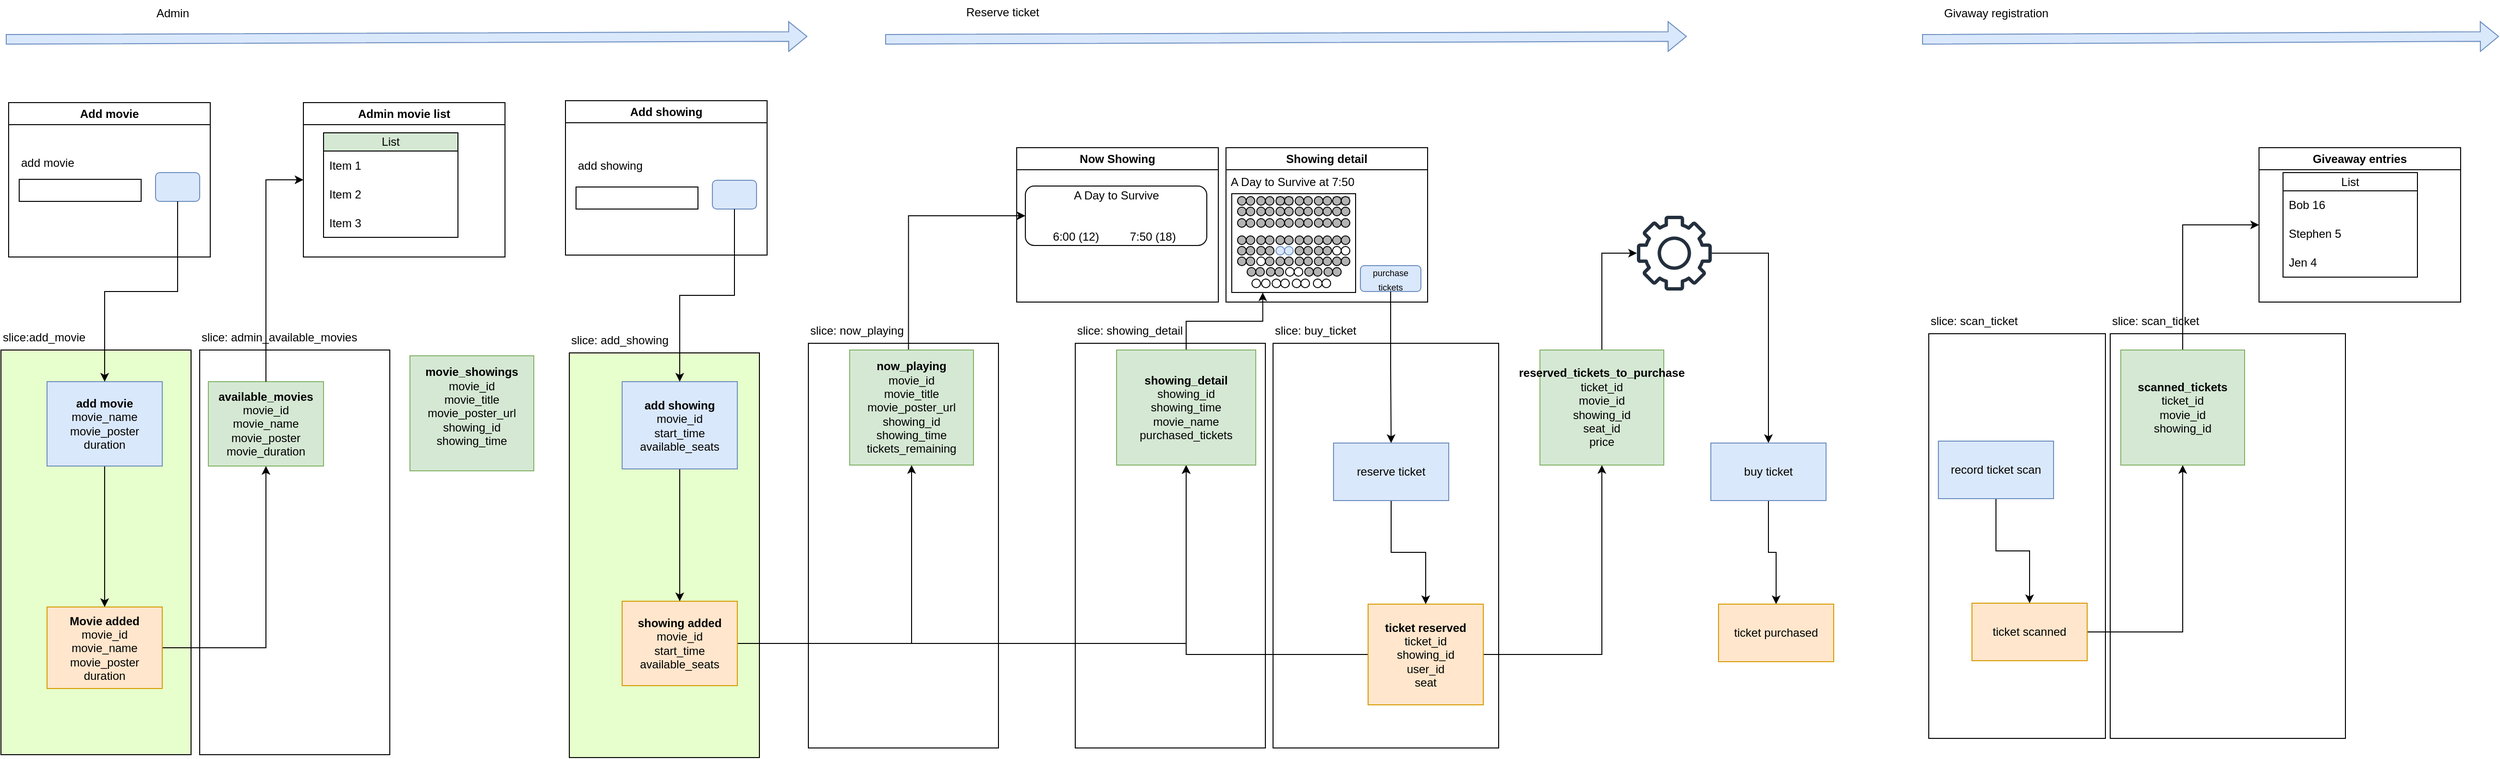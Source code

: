 <mxfile version="27.0.2">
  <diagram name="Page-1" id="JmkUH-GK_HIM8gPAQ7Ks">
    <mxGraphModel dx="926" dy="1513" grid="0" gridSize="10" guides="1" tooltips="1" connect="1" arrows="1" fold="1" page="0" pageScale="1" pageWidth="850" pageHeight="1100" math="0" shadow="0">
      <root>
        <mxCell id="0" />
        <mxCell id="1" parent="0" />
        <mxCell id="ypWTz2C0_0CNNt2PtK0u-16" value="" style="group" parent="1" vertex="1" connectable="0">
          <mxGeometry x="1842" y="-49" width="245" height="448" as="geometry" />
        </mxCell>
        <mxCell id="ypWTz2C0_0CNNt2PtK0u-17" value="" style="rounded=0;whiteSpace=wrap;html=1;" parent="ypWTz2C0_0CNNt2PtK0u-16" vertex="1">
          <mxGeometry y="26" width="245" height="422" as="geometry" />
        </mxCell>
        <mxCell id="ypWTz2C0_0CNNt2PtK0u-18" value="slice: scan_ticket" style="text;html=1;align=left;verticalAlign=middle;resizable=0;points=[];autosize=1;strokeColor=none;fillColor=none;" parent="ypWTz2C0_0CNNt2PtK0u-16" vertex="1">
          <mxGeometry width="109" height="26" as="geometry" />
        </mxCell>
        <mxCell id="ypWTz2C0_0CNNt2PtK0u-13" value="" style="group" parent="1" vertex="1" connectable="0">
          <mxGeometry x="1653" y="-49" width="184" height="448" as="geometry" />
        </mxCell>
        <mxCell id="ypWTz2C0_0CNNt2PtK0u-14" value="" style="rounded=0;whiteSpace=wrap;html=1;" parent="ypWTz2C0_0CNNt2PtK0u-13" vertex="1">
          <mxGeometry y="26" width="184" height="422" as="geometry" />
        </mxCell>
        <mxCell id="ypWTz2C0_0CNNt2PtK0u-15" value="slice: scan_ticket" style="text;html=1;align=left;verticalAlign=middle;resizable=0;points=[];autosize=1;strokeColor=none;fillColor=none;" parent="ypWTz2C0_0CNNt2PtK0u-13" vertex="1">
          <mxGeometry width="109" height="26" as="geometry" />
        </mxCell>
        <mxCell id="ypWTz2C0_0CNNt2PtK0u-10" value="" style="group" parent="1" vertex="1" connectable="0">
          <mxGeometry x="970" y="-39" width="235" height="448" as="geometry" />
        </mxCell>
        <mxCell id="ypWTz2C0_0CNNt2PtK0u-11" value="" style="rounded=0;whiteSpace=wrap;html=1;" parent="ypWTz2C0_0CNNt2PtK0u-10" vertex="1">
          <mxGeometry y="26" width="235" height="422" as="geometry" />
        </mxCell>
        <mxCell id="ypWTz2C0_0CNNt2PtK0u-12" value="slice: buy_ticket" style="text;html=1;align=left;verticalAlign=middle;resizable=0;points=[];autosize=1;strokeColor=none;fillColor=none;" parent="ypWTz2C0_0CNNt2PtK0u-10" vertex="1">
          <mxGeometry width="103" height="26" as="geometry" />
        </mxCell>
        <mxCell id="ypWTz2C0_0CNNt2PtK0u-7" value="" style="group" parent="1" vertex="1" connectable="0">
          <mxGeometry x="764" y="-39" width="198" height="448" as="geometry" />
        </mxCell>
        <mxCell id="ypWTz2C0_0CNNt2PtK0u-8" value="" style="rounded=0;whiteSpace=wrap;html=1;" parent="ypWTz2C0_0CNNt2PtK0u-7" vertex="1">
          <mxGeometry y="26" width="198" height="422" as="geometry" />
        </mxCell>
        <mxCell id="ypWTz2C0_0CNNt2PtK0u-9" value="slice: showing_detail" style="text;html=1;align=left;verticalAlign=middle;resizable=0;points=[];autosize=1;strokeColor=none;fillColor=none;" parent="ypWTz2C0_0CNNt2PtK0u-7" vertex="1">
          <mxGeometry width="128" height="26" as="geometry" />
        </mxCell>
        <mxCell id="ypWTz2C0_0CNNt2PtK0u-4" value="" style="group" parent="1" vertex="1" connectable="0">
          <mxGeometry x="486" y="-39" width="198" height="448" as="geometry" />
        </mxCell>
        <mxCell id="ypWTz2C0_0CNNt2PtK0u-5" value="" style="rounded=0;whiteSpace=wrap;html=1;" parent="ypWTz2C0_0CNNt2PtK0u-4" vertex="1">
          <mxGeometry y="26" width="198" height="422" as="geometry" />
        </mxCell>
        <mxCell id="ypWTz2C0_0CNNt2PtK0u-6" value="slice: now_playing" style="text;html=1;align=left;verticalAlign=middle;resizable=0;points=[];autosize=1;strokeColor=none;fillColor=none;" parent="ypWTz2C0_0CNNt2PtK0u-4" vertex="1">
          <mxGeometry width="115" height="26" as="geometry" />
        </mxCell>
        <mxCell id="ypWTz2C0_0CNNt2PtK0u-1" value="" style="group" parent="1" vertex="1" connectable="0">
          <mxGeometry x="237" y="-29" width="198" height="448" as="geometry" />
        </mxCell>
        <mxCell id="ypWTz2C0_0CNNt2PtK0u-2" value="" style="rounded=0;whiteSpace=wrap;html=1;fillColor=#E6FFCC;" parent="ypWTz2C0_0CNNt2PtK0u-1" vertex="1">
          <mxGeometry y="26" width="198" height="422" as="geometry" />
        </mxCell>
        <mxCell id="ypWTz2C0_0CNNt2PtK0u-3" value="slice: add_showing" style="text;html=1;align=left;verticalAlign=middle;resizable=0;points=[];autosize=1;strokeColor=none;fillColor=none;" parent="ypWTz2C0_0CNNt2PtK0u-1" vertex="1">
          <mxGeometry width="119" height="26" as="geometry" />
        </mxCell>
        <mxCell id="LDC4ZmzUSmyWV4IE2Z3T-5" value="" style="group" parent="1" vertex="1" connectable="0">
          <mxGeometry x="-148" y="-32" width="198" height="448" as="geometry" />
        </mxCell>
        <mxCell id="LDC4ZmzUSmyWV4IE2Z3T-6" value="" style="rounded=0;whiteSpace=wrap;html=1;" parent="LDC4ZmzUSmyWV4IE2Z3T-5" vertex="1">
          <mxGeometry y="26" width="198" height="422" as="geometry" />
        </mxCell>
        <mxCell id="LDC4ZmzUSmyWV4IE2Z3T-7" value="slice: admin_available_movies" style="text;html=1;align=left;verticalAlign=middle;resizable=0;points=[];autosize=1;strokeColor=none;fillColor=none;" parent="LDC4ZmzUSmyWV4IE2Z3T-5" vertex="1">
          <mxGeometry width="180" height="26" as="geometry" />
        </mxCell>
        <mxCell id="LDC4ZmzUSmyWV4IE2Z3T-4" value="" style="group" parent="1" vertex="1" connectable="0">
          <mxGeometry x="-355" y="-32" width="198" height="448" as="geometry" />
        </mxCell>
        <mxCell id="LDC4ZmzUSmyWV4IE2Z3T-2" value="" style="rounded=0;whiteSpace=wrap;html=1;fillColor=#E6FFCC;" parent="LDC4ZmzUSmyWV4IE2Z3T-4" vertex="1">
          <mxGeometry y="26" width="198" height="422" as="geometry" />
        </mxCell>
        <mxCell id="LDC4ZmzUSmyWV4IE2Z3T-3" value="slice:add_movie" style="text;html=1;align=left;verticalAlign=middle;resizable=0;points=[];autosize=1;strokeColor=none;fillColor=none;" parent="LDC4ZmzUSmyWV4IE2Z3T-4" vertex="1">
          <mxGeometry width="104" height="26" as="geometry" />
        </mxCell>
        <mxCell id="vuQsww0IuLCk6k9ByEk7-26" style="edgeStyle=orthogonalEdgeStyle;rounded=0;orthogonalLoop=1;jettySize=auto;html=1;" parent="1" source="vuQsww0IuLCk6k9ByEk7-1" target="vuQsww0IuLCk6k9ByEk7-20" edge="1">
          <mxGeometry relative="1" as="geometry" />
        </mxCell>
        <mxCell id="vuQsww0IuLCk6k9ByEk7-1" value="&lt;b&gt;Movie added&lt;/b&gt;&lt;div&gt;movie_id&lt;/div&gt;&lt;div&gt;movie_name&lt;/div&gt;&lt;div&gt;movie_poster&lt;/div&gt;&lt;div&gt;duration&lt;/div&gt;" style="rounded=0;whiteSpace=wrap;html=1;fillColor=#ffe6cc;strokeColor=#d79b00;" parent="1" vertex="1">
          <mxGeometry x="-307" y="262" width="120" height="85" as="geometry" />
        </mxCell>
        <mxCell id="vuQsww0IuLCk6k9ByEk7-34" style="edgeStyle=orthogonalEdgeStyle;rounded=0;orthogonalLoop=1;jettySize=auto;html=1;fontFamily=Helvetica;fontSize=12;fontColor=default;" parent="1" source="vuQsww0IuLCk6k9ByEk7-2" target="vuQsww0IuLCk6k9ByEk7-33" edge="1">
          <mxGeometry relative="1" as="geometry" />
        </mxCell>
        <mxCell id="5K-VJtDxBj_M2HmHMAOJ-8" style="edgeStyle=orthogonalEdgeStyle;rounded=0;orthogonalLoop=1;jettySize=auto;html=1;entryX=0.5;entryY=1;entryDx=0;entryDy=0;" parent="1" source="vuQsww0IuLCk6k9ByEk7-2" target="5K-VJtDxBj_M2HmHMAOJ-6" edge="1">
          <mxGeometry relative="1" as="geometry" />
        </mxCell>
        <mxCell id="vuQsww0IuLCk6k9ByEk7-2" value="&lt;b&gt;showing added&lt;/b&gt;&lt;div&gt;movie_id&lt;/div&gt;&lt;div&gt;start_time&lt;/div&gt;&lt;div&gt;available_seats&lt;/div&gt;" style="rounded=0;whiteSpace=wrap;html=1;fillColor=#ffe6cc;strokeColor=#d79b00;" parent="1" vertex="1">
          <mxGeometry x="292" y="256" width="120" height="88" as="geometry" />
        </mxCell>
        <mxCell id="5K-VJtDxBj_M2HmHMAOJ-2" style="edgeStyle=orthogonalEdgeStyle;rounded=0;orthogonalLoop=1;jettySize=auto;html=1;" parent="1" source="vuQsww0IuLCk6k9ByEk7-3" target="5K-VJtDxBj_M2HmHMAOJ-1" edge="1">
          <mxGeometry relative="1" as="geometry" />
        </mxCell>
        <mxCell id="ypWTz2C0_0CNNt2PtK0u-26" style="edgeStyle=orthogonalEdgeStyle;rounded=0;orthogonalLoop=1;jettySize=auto;html=1;entryX=0.5;entryY=1;entryDx=0;entryDy=0;" parent="1" source="vuQsww0IuLCk6k9ByEk7-3" target="5K-VJtDxBj_M2HmHMAOJ-6" edge="1">
          <mxGeometry relative="1" as="geometry" />
        </mxCell>
        <mxCell id="vuQsww0IuLCk6k9ByEk7-3" value="&lt;b&gt;ticket reserved&lt;/b&gt;&lt;div&gt;ticket_id&lt;/div&gt;&lt;div&gt;showing_id&lt;/div&gt;&lt;div&gt;user_id&lt;/div&gt;&lt;div&gt;seat&lt;/div&gt;" style="rounded=0;whiteSpace=wrap;html=1;fillColor=#ffe6cc;strokeColor=#d79b00;" parent="1" vertex="1">
          <mxGeometry x="1069" y="259" width="120" height="105" as="geometry" />
        </mxCell>
        <mxCell id="5K-VJtDxBj_M2HmHMAOJ-4" style="edgeStyle=orthogonalEdgeStyle;rounded=0;orthogonalLoop=1;jettySize=auto;html=1;entryX=0.5;entryY=1;entryDx=0;entryDy=0;" parent="1" source="vuQsww0IuLCk6k9ByEk7-4" target="5K-VJtDxBj_M2HmHMAOJ-3" edge="1">
          <mxGeometry relative="1" as="geometry" />
        </mxCell>
        <mxCell id="vuQsww0IuLCk6k9ByEk7-4" value="ticket scanned" style="rounded=0;whiteSpace=wrap;html=1;fillColor=#ffe6cc;strokeColor=#d79b00;" parent="1" vertex="1">
          <mxGeometry x="1698" y="258" width="120" height="60" as="geometry" />
        </mxCell>
        <mxCell id="vuQsww0IuLCk6k9ByEk7-9" style="edgeStyle=orthogonalEdgeStyle;rounded=0;orthogonalLoop=1;jettySize=auto;html=1;" parent="1" source="vuQsww0IuLCk6k9ByEk7-5" target="vuQsww0IuLCk6k9ByEk7-1" edge="1">
          <mxGeometry relative="1" as="geometry" />
        </mxCell>
        <mxCell id="vuQsww0IuLCk6k9ByEk7-5" value="&lt;b&gt;add movie&lt;/b&gt;&lt;div&gt;movie_name&lt;/div&gt;&lt;div&gt;movie_poster&lt;/div&gt;&lt;div&gt;duration&lt;/div&gt;" style="rounded=0;whiteSpace=wrap;html=1;fillColor=#dae8fc;strokeColor=#6c8ebf;" parent="1" vertex="1">
          <mxGeometry x="-307" y="27" width="120" height="88" as="geometry" />
        </mxCell>
        <mxCell id="vuQsww0IuLCk6k9ByEk7-10" style="edgeStyle=orthogonalEdgeStyle;rounded=0;orthogonalLoop=1;jettySize=auto;html=1;" parent="1" source="vuQsww0IuLCk6k9ByEk7-6" target="vuQsww0IuLCk6k9ByEk7-2" edge="1">
          <mxGeometry relative="1" as="geometry" />
        </mxCell>
        <mxCell id="vuQsww0IuLCk6k9ByEk7-6" value="&lt;b&gt;add showing&lt;/b&gt;&lt;div&gt;movie_id&lt;/div&gt;&lt;div&gt;start_time&lt;/div&gt;&lt;div&gt;available_seats&lt;/div&gt;" style="rounded=0;whiteSpace=wrap;html=1;fillColor=#dae8fc;strokeColor=#6c8ebf;" parent="1" vertex="1">
          <mxGeometry x="292" y="27" width="120" height="91" as="geometry" />
        </mxCell>
        <mxCell id="vuQsww0IuLCk6k9ByEk7-11" style="edgeStyle=orthogonalEdgeStyle;rounded=0;orthogonalLoop=1;jettySize=auto;html=1;entryX=0.5;entryY=0;entryDx=0;entryDy=0;" parent="1" source="vuQsww0IuLCk6k9ByEk7-7" target="vuQsww0IuLCk6k9ByEk7-3" edge="1">
          <mxGeometry relative="1" as="geometry" />
        </mxCell>
        <mxCell id="vuQsww0IuLCk6k9ByEk7-7" value="reserve ticket" style="rounded=0;whiteSpace=wrap;html=1;fillColor=#dae8fc;strokeColor=#6c8ebf;" parent="1" vertex="1">
          <mxGeometry x="1033" y="91" width="120" height="60" as="geometry" />
        </mxCell>
        <mxCell id="vuQsww0IuLCk6k9ByEk7-12" style="edgeStyle=orthogonalEdgeStyle;rounded=0;orthogonalLoop=1;jettySize=auto;html=1;entryX=0.5;entryY=0;entryDx=0;entryDy=0;" parent="1" source="vuQsww0IuLCk6k9ByEk7-8" target="vuQsww0IuLCk6k9ByEk7-4" edge="1">
          <mxGeometry relative="1" as="geometry" />
        </mxCell>
        <mxCell id="vuQsww0IuLCk6k9ByEk7-8" value="record ticket scan" style="rounded=0;whiteSpace=wrap;html=1;fillColor=#dae8fc;strokeColor=#6c8ebf;" parent="1" vertex="1">
          <mxGeometry x="1663" y="89" width="120" height="60" as="geometry" />
        </mxCell>
        <mxCell id="vuQsww0IuLCk6k9ByEk7-13" value="Add movie" style="swimlane;whiteSpace=wrap;html=1;" parent="1" vertex="1">
          <mxGeometry x="-347" y="-264" width="210" height="161" as="geometry" />
        </mxCell>
        <mxCell id="vuQsww0IuLCk6k9ByEk7-14" value="" style="rounded=0;whiteSpace=wrap;html=1;" parent="vuQsww0IuLCk6k9ByEk7-13" vertex="1">
          <mxGeometry x="11" y="80" width="127" height="23" as="geometry" />
        </mxCell>
        <mxCell id="vuQsww0IuLCk6k9ByEk7-15" value="" style="rounded=1;whiteSpace=wrap;html=1;fillColor=#dae8fc;strokeColor=#6c8ebf;" parent="vuQsww0IuLCk6k9ByEk7-13" vertex="1">
          <mxGeometry x="153" y="73" width="46" height="30" as="geometry" />
        </mxCell>
        <mxCell id="vuQsww0IuLCk6k9ByEk7-31" value="add movie" style="text;html=1;align=left;verticalAlign=middle;whiteSpace=wrap;rounded=0;" parent="vuQsww0IuLCk6k9ByEk7-13" vertex="1">
          <mxGeometry x="11" y="48" width="70" height="30" as="geometry" />
        </mxCell>
        <mxCell id="vuQsww0IuLCk6k9ByEk7-16" style="edgeStyle=orthogonalEdgeStyle;rounded=0;orthogonalLoop=1;jettySize=auto;html=1;" parent="1" source="vuQsww0IuLCk6k9ByEk7-15" target="vuQsww0IuLCk6k9ByEk7-5" edge="1">
          <mxGeometry relative="1" as="geometry" />
        </mxCell>
        <mxCell id="vuQsww0IuLCk6k9ByEk7-17" value="Admin movie list" style="swimlane;whiteSpace=wrap;html=1;" parent="1" vertex="1">
          <mxGeometry x="-40" y="-264" width="210" height="161" as="geometry" />
        </mxCell>
        <mxCell id="vuQsww0IuLCk6k9ByEk7-21" value="List" style="swimlane;fontStyle=0;childLayout=stackLayout;horizontal=1;startSize=19;horizontalStack=0;resizeParent=1;resizeParentMax=0;resizeLast=0;collapsible=1;marginBottom=0;whiteSpace=wrap;html=1;fillColor=#D5E8D4;" parent="vuQsww0IuLCk6k9ByEk7-17" vertex="1">
          <mxGeometry x="21" y="31.5" width="140" height="109" as="geometry" />
        </mxCell>
        <mxCell id="vuQsww0IuLCk6k9ByEk7-22" value="Item 1" style="text;strokeColor=none;fillColor=none;align=left;verticalAlign=middle;spacingLeft=4;spacingRight=4;overflow=hidden;points=[[0,0.5],[1,0.5]];portConstraint=eastwest;rotatable=0;whiteSpace=wrap;html=1;" parent="vuQsww0IuLCk6k9ByEk7-21" vertex="1">
          <mxGeometry y="19" width="140" height="30" as="geometry" />
        </mxCell>
        <mxCell id="vuQsww0IuLCk6k9ByEk7-23" value="Item 2" style="text;strokeColor=none;fillColor=none;align=left;verticalAlign=middle;spacingLeft=4;spacingRight=4;overflow=hidden;points=[[0,0.5],[1,0.5]];portConstraint=eastwest;rotatable=0;whiteSpace=wrap;html=1;" parent="vuQsww0IuLCk6k9ByEk7-21" vertex="1">
          <mxGeometry y="49" width="140" height="30" as="geometry" />
        </mxCell>
        <mxCell id="vuQsww0IuLCk6k9ByEk7-24" value="Item 3" style="text;strokeColor=none;fillColor=none;align=left;verticalAlign=middle;spacingLeft=4;spacingRight=4;overflow=hidden;points=[[0,0.5],[1,0.5]];portConstraint=eastwest;rotatable=0;whiteSpace=wrap;html=1;" parent="vuQsww0IuLCk6k9ByEk7-21" vertex="1">
          <mxGeometry y="79" width="140" height="30" as="geometry" />
        </mxCell>
        <mxCell id="vuQsww0IuLCk6k9ByEk7-20" value="&lt;b&gt;available_movies&lt;/b&gt;&lt;div&gt;movie_id&lt;/div&gt;&lt;div&gt;movie_name&lt;/div&gt;&lt;div&gt;movie_poster&lt;/div&gt;&lt;div&gt;movie_duration&lt;/div&gt;" style="rounded=0;whiteSpace=wrap;html=1;fillColor=#d5e8d4;strokeColor=#82b366;" parent="1" vertex="1">
          <mxGeometry x="-139" y="27" width="120" height="88" as="geometry" />
        </mxCell>
        <mxCell id="vuQsww0IuLCk6k9ByEk7-25" style="edgeStyle=orthogonalEdgeStyle;rounded=0;orthogonalLoop=1;jettySize=auto;html=1;entryX=0;entryY=0.5;entryDx=0;entryDy=0;" parent="1" source="vuQsww0IuLCk6k9ByEk7-20" target="vuQsww0IuLCk6k9ByEk7-17" edge="1">
          <mxGeometry relative="1" as="geometry">
            <mxPoint x="88" y="-405.017" as="targetPoint" />
          </mxGeometry>
        </mxCell>
        <mxCell id="vuQsww0IuLCk6k9ByEk7-27" value="Add showing" style="swimlane;whiteSpace=wrap;html=1;" parent="1" vertex="1">
          <mxGeometry x="233" y="-266" width="210" height="161" as="geometry" />
        </mxCell>
        <mxCell id="vuQsww0IuLCk6k9ByEk7-28" value="" style="rounded=0;whiteSpace=wrap;html=1;" parent="vuQsww0IuLCk6k9ByEk7-27" vertex="1">
          <mxGeometry x="11" y="90" width="127" height="23" as="geometry" />
        </mxCell>
        <mxCell id="vuQsww0IuLCk6k9ByEk7-29" value="" style="rounded=1;whiteSpace=wrap;html=1;fillColor=#dae8fc;strokeColor=#6c8ebf;" parent="vuQsww0IuLCk6k9ByEk7-27" vertex="1">
          <mxGeometry x="153" y="83" width="46" height="30" as="geometry" />
        </mxCell>
        <mxCell id="vuQsww0IuLCk6k9ByEk7-30" value="add showing" style="text;html=1;align=left;verticalAlign=middle;whiteSpace=wrap;rounded=0;" parent="vuQsww0IuLCk6k9ByEk7-27" vertex="1">
          <mxGeometry x="11" y="53" width="70" height="30" as="geometry" />
        </mxCell>
        <mxCell id="vuQsww0IuLCk6k9ByEk7-32" style="edgeStyle=orthogonalEdgeStyle;rounded=0;orthogonalLoop=1;jettySize=auto;html=1;fontFamily=Helvetica;fontSize=12;fontColor=default;" parent="1" source="vuQsww0IuLCk6k9ByEk7-29" target="vuQsww0IuLCk6k9ByEk7-6" edge="1">
          <mxGeometry relative="1" as="geometry" />
        </mxCell>
        <mxCell id="vuQsww0IuLCk6k9ByEk7-42" style="edgeStyle=orthogonalEdgeStyle;rounded=0;orthogonalLoop=1;jettySize=auto;html=1;entryX=0;entryY=0.5;entryDx=0;entryDy=0;fontFamily=Helvetica;fontSize=12;fontColor=default;exitX=0.475;exitY=0.004;exitDx=0;exitDy=0;exitPerimeter=0;" parent="1" source="vuQsww0IuLCk6k9ByEk7-33" target="vuQsww0IuLCk6k9ByEk7-39" edge="1">
          <mxGeometry relative="1" as="geometry" />
        </mxCell>
        <mxCell id="vuQsww0IuLCk6k9ByEk7-33" value="&lt;b&gt;now_play&lt;/b&gt;&lt;b style=&quot;background-color: transparent; color: light-dark(rgb(0, 0, 0), rgb(255, 255, 255));&quot;&gt;ing&lt;/b&gt;&lt;div&gt;&lt;div&gt;movie_id&lt;/div&gt;&lt;div&gt;movie_title&lt;/div&gt;&lt;div&gt;movie_poster_url&lt;/div&gt;&lt;div&gt;showing_id&lt;/div&gt;&lt;div&gt;showing_time&lt;/div&gt;&lt;div&gt;tickets_remaining&lt;/div&gt;&lt;/div&gt;" style="rounded=0;whiteSpace=wrap;html=1;fillColor=#d5e8d4;strokeColor=#82b366;" parent="1" vertex="1">
          <mxGeometry x="529" y="-6" width="129" height="120" as="geometry" />
        </mxCell>
        <mxCell id="vuQsww0IuLCk6k9ByEk7-35" value="Now Showing" style="swimlane;whiteSpace=wrap;html=1;" parent="1" vertex="1">
          <mxGeometry x="703" y="-217" width="210" height="161" as="geometry" />
        </mxCell>
        <mxCell id="vuQsww0IuLCk6k9ByEk7-39" value="" style="rounded=1;whiteSpace=wrap;html=1;align=left;verticalAlign=middle;fontFamily=Helvetica;fontSize=12;fontColor=default;fillColor=none;gradientColor=none;" parent="vuQsww0IuLCk6k9ByEk7-35" vertex="1">
          <mxGeometry x="9" y="40" width="189" height="62" as="geometry" />
        </mxCell>
        <mxCell id="vuQsww0IuLCk6k9ByEk7-40" value="A Day to Survive" style="text;html=1;align=center;verticalAlign=middle;whiteSpace=wrap;rounded=0;fontFamily=Helvetica;fontSize=12;fontColor=default;" parent="vuQsww0IuLCk6k9ByEk7-35" vertex="1">
          <mxGeometry x="9" y="40" width="190" height="19" as="geometry" />
        </mxCell>
        <mxCell id="vuQsww0IuLCk6k9ByEk7-41" value="6:00 (12)&lt;span style=&quot;white-space: pre;&quot;&gt;&#x9;&lt;/span&gt;&lt;span style=&quot;white-space: pre;&quot;&gt;&#x9;&lt;/span&gt;7:50 (18)&amp;nbsp;" style="text;html=1;align=center;verticalAlign=bottom;whiteSpace=wrap;rounded=0;fontFamily=Helvetica;fontSize=12;fontColor=default;" parent="vuQsww0IuLCk6k9ByEk7-35" vertex="1">
          <mxGeometry x="9" y="84" width="189" height="18" as="geometry" />
        </mxCell>
        <mxCell id="vuQsww0IuLCk6k9ByEk7-43" value="Showing detail" style="swimlane;whiteSpace=wrap;html=1;" parent="1" vertex="1">
          <mxGeometry x="921" y="-217" width="210" height="161" as="geometry" />
        </mxCell>
        <mxCell id="vuQsww0IuLCk6k9ByEk7-45" value="A Day to Survive at 7:50" style="text;html=1;align=left;verticalAlign=middle;whiteSpace=wrap;rounded=0;fontFamily=Helvetica;fontSize=12;fontColor=default;" parent="vuQsww0IuLCk6k9ByEk7-43" vertex="1">
          <mxGeometry x="3" y="26" width="190" height="19" as="geometry" />
        </mxCell>
        <mxCell id="vuQsww0IuLCk6k9ByEk7-47" value="" style="rounded=0;whiteSpace=wrap;html=1;align=left;verticalAlign=middle;fontFamily=Helvetica;fontSize=12;fontColor=default;fillColor=none;gradientColor=none;" parent="vuQsww0IuLCk6k9ByEk7-43" vertex="1">
          <mxGeometry x="6" y="48" width="129" height="103" as="geometry" />
        </mxCell>
        <mxCell id="vuQsww0IuLCk6k9ByEk7-53" value="" style="ellipse;whiteSpace=wrap;html=1;aspect=fixed;rounded=0;align=left;verticalAlign=middle;fontFamily=Helvetica;fontSize=12;fontColor=default;fillColor=light-dark(#FFFFFF,#EDEDED);gradientColor=none;" parent="vuQsww0IuLCk6k9ByEk7-43" vertex="1">
          <mxGeometry x="27" y="137" width="9" height="9" as="geometry" />
        </mxCell>
        <mxCell id="vuQsww0IuLCk6k9ByEk7-54" value="" style="ellipse;whiteSpace=wrap;html=1;aspect=fixed;rounded=0;align=left;verticalAlign=middle;fontFamily=Helvetica;fontSize=12;fontColor=default;fillColor=light-dark(#FFFFFF,#EDEDED);gradientColor=none;" parent="vuQsww0IuLCk6k9ByEk7-43" vertex="1">
          <mxGeometry x="37" y="137" width="9" height="9" as="geometry" />
        </mxCell>
        <mxCell id="vuQsww0IuLCk6k9ByEk7-175" value="" style="group;fillColor=#B3B3B3;" parent="vuQsww0IuLCk6k9ByEk7-43" vertex="1" connectable="0">
          <mxGeometry x="52" y="51" width="18" height="9" as="geometry" />
        </mxCell>
        <mxCell id="vuQsww0IuLCk6k9ByEk7-176" value="" style="ellipse;whiteSpace=wrap;html=1;aspect=fixed;rounded=0;align=left;verticalAlign=middle;fontFamily=Helvetica;fontSize=12;fontColor=default;fillColor=#B3B3B3;gradientColor=none;" parent="vuQsww0IuLCk6k9ByEk7-175" vertex="1">
          <mxGeometry width="9" height="9" as="geometry" />
        </mxCell>
        <mxCell id="vuQsww0IuLCk6k9ByEk7-177" value="" style="ellipse;whiteSpace=wrap;html=1;aspect=fixed;rounded=0;align=left;verticalAlign=middle;fontFamily=Helvetica;fontSize=12;fontColor=default;fillColor=#B3B3B3;gradientColor=none;" parent="vuQsww0IuLCk6k9ByEk7-175" vertex="1">
          <mxGeometry x="9" width="9" height="9" as="geometry" />
        </mxCell>
        <mxCell id="vuQsww0IuLCk6k9ByEk7-184" value="" style="group;fillColor=#B3B3B3;" parent="vuQsww0IuLCk6k9ByEk7-43" vertex="1" connectable="0">
          <mxGeometry x="111" y="51" width="18" height="9" as="geometry" />
        </mxCell>
        <mxCell id="vuQsww0IuLCk6k9ByEk7-185" value="" style="ellipse;whiteSpace=wrap;html=1;aspect=fixed;rounded=0;align=left;verticalAlign=middle;fontFamily=Helvetica;fontSize=12;fontColor=default;fillColor=#B3B3B3;gradientColor=none;" parent="vuQsww0IuLCk6k9ByEk7-184" vertex="1">
          <mxGeometry width="9" height="9" as="geometry" />
        </mxCell>
        <mxCell id="vuQsww0IuLCk6k9ByEk7-186" value="" style="ellipse;whiteSpace=wrap;html=1;aspect=fixed;rounded=0;align=left;verticalAlign=middle;fontFamily=Helvetica;fontSize=12;fontColor=default;fillColor=#B3B3B3;gradientColor=none;" parent="vuQsww0IuLCk6k9ByEk7-184" vertex="1">
          <mxGeometry x="9" width="9" height="9" as="geometry" />
        </mxCell>
        <mxCell id="vuQsww0IuLCk6k9ByEk7-182" value="" style="ellipse;whiteSpace=wrap;html=1;aspect=fixed;rounded=0;align=left;verticalAlign=middle;fontFamily=Helvetica;fontSize=12;fontColor=default;fillColor=#B3B3B3;gradientColor=none;" parent="vuQsww0IuLCk6k9ByEk7-43" vertex="1">
          <mxGeometry x="12" y="51" width="9" height="9" as="geometry" />
        </mxCell>
        <mxCell id="vuQsww0IuLCk6k9ByEk7-183" value="" style="ellipse;whiteSpace=wrap;html=1;aspect=fixed;rounded=0;align=left;verticalAlign=middle;fontFamily=Helvetica;fontSize=12;fontColor=default;fillColor=#B3B3B3;gradientColor=none;" parent="vuQsww0IuLCk6k9ByEk7-43" vertex="1">
          <mxGeometry x="21" y="51" width="9" height="9" as="geometry" />
        </mxCell>
        <mxCell id="vuQsww0IuLCk6k9ByEk7-179" value="" style="ellipse;whiteSpace=wrap;html=1;aspect=fixed;rounded=0;align=left;verticalAlign=middle;fontFamily=Helvetica;fontSize=12;fontColor=default;fillColor=#B3B3B3;gradientColor=none;" parent="vuQsww0IuLCk6k9ByEk7-43" vertex="1">
          <mxGeometry x="32" y="51" width="9" height="9" as="geometry" />
        </mxCell>
        <mxCell id="vuQsww0IuLCk6k9ByEk7-180" value="" style="ellipse;whiteSpace=wrap;html=1;aspect=fixed;rounded=0;align=left;verticalAlign=middle;fontFamily=Helvetica;fontSize=12;fontColor=default;fillColor=#B3B3B3;gradientColor=none;" parent="vuQsww0IuLCk6k9ByEk7-43" vertex="1">
          <mxGeometry x="41" y="51" width="9" height="9" as="geometry" />
        </mxCell>
        <mxCell id="vuQsww0IuLCk6k9ByEk7-173" value="" style="ellipse;whiteSpace=wrap;html=1;aspect=fixed;rounded=0;align=left;verticalAlign=middle;fontFamily=Helvetica;fontSize=12;fontColor=default;fillColor=#B3B3B3;gradientColor=none;" parent="vuQsww0IuLCk6k9ByEk7-43" vertex="1">
          <mxGeometry x="72" y="51" width="9" height="9" as="geometry" />
        </mxCell>
        <mxCell id="vuQsww0IuLCk6k9ByEk7-174" value="" style="ellipse;whiteSpace=wrap;html=1;aspect=fixed;rounded=0;align=left;verticalAlign=middle;fontFamily=Helvetica;fontSize=12;fontColor=default;fillColor=#B3B3B3;gradientColor=none;" parent="vuQsww0IuLCk6k9ByEk7-43" vertex="1">
          <mxGeometry x="81" y="51" width="9" height="9" as="geometry" />
        </mxCell>
        <mxCell id="vuQsww0IuLCk6k9ByEk7-170" value="" style="ellipse;whiteSpace=wrap;html=1;aspect=fixed;rounded=0;align=left;verticalAlign=middle;fontFamily=Helvetica;fontSize=12;fontColor=default;fillColor=#B3B3B3;gradientColor=none;" parent="vuQsww0IuLCk6k9ByEk7-43" vertex="1">
          <mxGeometry x="92" y="51" width="9" height="9" as="geometry" />
        </mxCell>
        <mxCell id="vuQsww0IuLCk6k9ByEk7-171" value="" style="ellipse;whiteSpace=wrap;html=1;aspect=fixed;rounded=0;align=left;verticalAlign=middle;fontFamily=Helvetica;fontSize=12;fontColor=default;fillColor=#B3B3B3;gradientColor=none;" parent="vuQsww0IuLCk6k9ByEk7-43" vertex="1">
          <mxGeometry x="101" y="51" width="9" height="9" as="geometry" />
        </mxCell>
        <mxCell id="vuQsww0IuLCk6k9ByEk7-134" value="" style="ellipse;whiteSpace=wrap;html=1;aspect=fixed;rounded=0;align=left;verticalAlign=middle;fontFamily=Helvetica;fontSize=12;fontColor=default;fillColor=#B3B3B3;gradientColor=none;container=0;" parent="vuQsww0IuLCk6k9ByEk7-43" vertex="1">
          <mxGeometry x="92" y="74" width="9" height="9" as="geometry" />
        </mxCell>
        <mxCell id="vuQsww0IuLCk6k9ByEk7-135" value="" style="ellipse;whiteSpace=wrap;html=1;aspect=fixed;rounded=0;align=left;verticalAlign=middle;fontFamily=Helvetica;fontSize=12;fontColor=default;fillColor=#B3B3B3;gradientColor=none;container=0;" parent="vuQsww0IuLCk6k9ByEk7-43" vertex="1">
          <mxGeometry x="101" y="74" width="9" height="9" as="geometry" />
        </mxCell>
        <mxCell id="vuQsww0IuLCk6k9ByEk7-137" value="" style="ellipse;whiteSpace=wrap;html=1;aspect=fixed;rounded=0;align=left;verticalAlign=middle;fontFamily=Helvetica;fontSize=12;fontColor=default;fillColor=#B3B3B3;gradientColor=none;container=0;" parent="vuQsww0IuLCk6k9ByEk7-43" vertex="1">
          <mxGeometry x="72" y="74" width="9" height="9" as="geometry" />
        </mxCell>
        <mxCell id="vuQsww0IuLCk6k9ByEk7-138" value="" style="ellipse;whiteSpace=wrap;html=1;aspect=fixed;rounded=0;align=left;verticalAlign=middle;fontFamily=Helvetica;fontSize=12;fontColor=default;fillColor=#B3B3B3;gradientColor=none;container=0;" parent="vuQsww0IuLCk6k9ByEk7-43" vertex="1">
          <mxGeometry x="81" y="74" width="9" height="9" as="geometry" />
        </mxCell>
        <mxCell id="vuQsww0IuLCk6k9ByEk7-140" value="" style="ellipse;whiteSpace=wrap;html=1;aspect=fixed;rounded=0;align=left;verticalAlign=middle;fontFamily=Helvetica;fontSize=12;fontColor=default;fillColor=#B3B3B3;gradientColor=none;container=0;" parent="vuQsww0IuLCk6k9ByEk7-43" vertex="1">
          <mxGeometry x="52" y="74" width="9" height="9" as="geometry" />
        </mxCell>
        <mxCell id="vuQsww0IuLCk6k9ByEk7-141" value="" style="ellipse;whiteSpace=wrap;html=1;aspect=fixed;rounded=0;align=left;verticalAlign=middle;fontFamily=Helvetica;fontSize=12;fontColor=default;fillColor=#B3B3B3;gradientColor=none;container=0;" parent="vuQsww0IuLCk6k9ByEk7-43" vertex="1">
          <mxGeometry x="61" y="74" width="9" height="9" as="geometry" />
        </mxCell>
        <mxCell id="vuQsww0IuLCk6k9ByEk7-143" value="" style="ellipse;whiteSpace=wrap;html=1;aspect=fixed;rounded=0;align=left;verticalAlign=middle;fontFamily=Helvetica;fontSize=12;fontColor=default;fillColor=#B3B3B3;gradientColor=none;container=0;" parent="vuQsww0IuLCk6k9ByEk7-43" vertex="1">
          <mxGeometry x="32" y="74" width="9" height="9" as="geometry" />
        </mxCell>
        <mxCell id="vuQsww0IuLCk6k9ByEk7-144" value="" style="ellipse;whiteSpace=wrap;html=1;aspect=fixed;rounded=0;align=left;verticalAlign=middle;fontFamily=Helvetica;fontSize=12;fontColor=default;fillColor=#B3B3B3;gradientColor=none;container=0;" parent="vuQsww0IuLCk6k9ByEk7-43" vertex="1">
          <mxGeometry x="41" y="74" width="9" height="9" as="geometry" />
        </mxCell>
        <mxCell id="vuQsww0IuLCk6k9ByEk7-146" value="" style="ellipse;whiteSpace=wrap;html=1;aspect=fixed;rounded=0;align=left;verticalAlign=middle;fontFamily=Helvetica;fontSize=12;fontColor=default;fillColor=#B3B3B3;gradientColor=none;container=0;" parent="vuQsww0IuLCk6k9ByEk7-43" vertex="1">
          <mxGeometry x="12" y="74" width="9" height="9" as="geometry" />
        </mxCell>
        <mxCell id="vuQsww0IuLCk6k9ByEk7-147" value="" style="ellipse;whiteSpace=wrap;html=1;aspect=fixed;rounded=0;align=left;verticalAlign=middle;fontFamily=Helvetica;fontSize=12;fontColor=default;fillColor=#B3B3B3;gradientColor=none;container=0;" parent="vuQsww0IuLCk6k9ByEk7-43" vertex="1">
          <mxGeometry x="21" y="74" width="9" height="9" as="geometry" />
        </mxCell>
        <mxCell id="vuQsww0IuLCk6k9ByEk7-149" value="" style="ellipse;whiteSpace=wrap;html=1;aspect=fixed;rounded=0;align=left;verticalAlign=middle;fontFamily=Helvetica;fontSize=12;fontColor=default;fillColor=#B3B3B3;gradientColor=none;container=0;" parent="vuQsww0IuLCk6k9ByEk7-43" vertex="1">
          <mxGeometry x="111" y="74" width="9" height="9" as="geometry" />
        </mxCell>
        <mxCell id="vuQsww0IuLCk6k9ByEk7-150" value="" style="ellipse;whiteSpace=wrap;html=1;aspect=fixed;rounded=0;align=left;verticalAlign=middle;fontFamily=Helvetica;fontSize=12;fontColor=default;fillColor=#B3B3B3;gradientColor=none;container=0;" parent="vuQsww0IuLCk6k9ByEk7-43" vertex="1">
          <mxGeometry x="120" y="74" width="9" height="9" as="geometry" />
        </mxCell>
        <mxCell id="vuQsww0IuLCk6k9ByEk7-152" value="" style="ellipse;whiteSpace=wrap;html=1;aspect=fixed;rounded=0;align=left;verticalAlign=middle;fontFamily=Helvetica;fontSize=12;fontColor=default;fillColor=#B3B3B3;gradientColor=none;container=0;" parent="vuQsww0IuLCk6k9ByEk7-43" vertex="1">
          <mxGeometry x="92" y="62" width="9" height="9" as="geometry" />
        </mxCell>
        <mxCell id="vuQsww0IuLCk6k9ByEk7-153" value="" style="ellipse;whiteSpace=wrap;html=1;aspect=fixed;rounded=0;align=left;verticalAlign=middle;fontFamily=Helvetica;fontSize=12;fontColor=default;fillColor=#B3B3B3;gradientColor=none;container=0;" parent="vuQsww0IuLCk6k9ByEk7-43" vertex="1">
          <mxGeometry x="101" y="62" width="9" height="9" as="geometry" />
        </mxCell>
        <mxCell id="vuQsww0IuLCk6k9ByEk7-155" value="" style="ellipse;whiteSpace=wrap;html=1;aspect=fixed;rounded=0;align=left;verticalAlign=middle;fontFamily=Helvetica;fontSize=12;fontColor=default;fillColor=#B3B3B3;gradientColor=none;container=0;" parent="vuQsww0IuLCk6k9ByEk7-43" vertex="1">
          <mxGeometry x="72" y="62" width="9" height="9" as="geometry" />
        </mxCell>
        <mxCell id="vuQsww0IuLCk6k9ByEk7-156" value="" style="ellipse;whiteSpace=wrap;html=1;aspect=fixed;rounded=0;align=left;verticalAlign=middle;fontFamily=Helvetica;fontSize=12;fontColor=default;fillColor=#B3B3B3;gradientColor=none;container=0;" parent="vuQsww0IuLCk6k9ByEk7-43" vertex="1">
          <mxGeometry x="81" y="62" width="9" height="9" as="geometry" />
        </mxCell>
        <mxCell id="vuQsww0IuLCk6k9ByEk7-158" value="" style="ellipse;whiteSpace=wrap;html=1;aspect=fixed;rounded=0;align=left;verticalAlign=middle;fontFamily=Helvetica;fontSize=12;fontColor=default;fillColor=#B3B3B3;gradientColor=none;container=0;" parent="vuQsww0IuLCk6k9ByEk7-43" vertex="1">
          <mxGeometry x="52" y="62" width="9" height="9" as="geometry" />
        </mxCell>
        <mxCell id="vuQsww0IuLCk6k9ByEk7-159" value="" style="ellipse;whiteSpace=wrap;html=1;aspect=fixed;rounded=0;align=left;verticalAlign=middle;fontFamily=Helvetica;fontSize=12;fontColor=default;fillColor=#B3B3B3;gradientColor=none;container=0;" parent="vuQsww0IuLCk6k9ByEk7-43" vertex="1">
          <mxGeometry x="61" y="62" width="9" height="9" as="geometry" />
        </mxCell>
        <mxCell id="vuQsww0IuLCk6k9ByEk7-161" value="" style="ellipse;whiteSpace=wrap;html=1;aspect=fixed;rounded=0;align=left;verticalAlign=middle;fontFamily=Helvetica;fontSize=12;fontColor=default;fillColor=#B3B3B3;gradientColor=none;container=0;" parent="vuQsww0IuLCk6k9ByEk7-43" vertex="1">
          <mxGeometry x="32" y="62" width="9" height="9" as="geometry" />
        </mxCell>
        <mxCell id="vuQsww0IuLCk6k9ByEk7-162" value="" style="ellipse;whiteSpace=wrap;html=1;aspect=fixed;rounded=0;align=left;verticalAlign=middle;fontFamily=Helvetica;fontSize=12;fontColor=default;fillColor=#B3B3B3;gradientColor=none;container=0;" parent="vuQsww0IuLCk6k9ByEk7-43" vertex="1">
          <mxGeometry x="41" y="62" width="9" height="9" as="geometry" />
        </mxCell>
        <mxCell id="vuQsww0IuLCk6k9ByEk7-164" value="" style="ellipse;whiteSpace=wrap;html=1;aspect=fixed;rounded=0;align=left;verticalAlign=middle;fontFamily=Helvetica;fontSize=12;fontColor=default;fillColor=#B3B3B3;gradientColor=none;container=0;" parent="vuQsww0IuLCk6k9ByEk7-43" vertex="1">
          <mxGeometry x="12" y="62" width="9" height="9" as="geometry" />
        </mxCell>
        <mxCell id="vuQsww0IuLCk6k9ByEk7-165" value="" style="ellipse;whiteSpace=wrap;html=1;aspect=fixed;rounded=0;align=left;verticalAlign=middle;fontFamily=Helvetica;fontSize=12;fontColor=default;fillColor=#B3B3B3;gradientColor=none;container=0;" parent="vuQsww0IuLCk6k9ByEk7-43" vertex="1">
          <mxGeometry x="21" y="62" width="9" height="9" as="geometry" />
        </mxCell>
        <mxCell id="vuQsww0IuLCk6k9ByEk7-167" value="" style="ellipse;whiteSpace=wrap;html=1;aspect=fixed;rounded=0;align=left;verticalAlign=middle;fontFamily=Helvetica;fontSize=12;fontColor=default;fillColor=#B3B3B3;gradientColor=none;container=0;" parent="vuQsww0IuLCk6k9ByEk7-43" vertex="1">
          <mxGeometry x="111" y="62" width="9" height="9" as="geometry" />
        </mxCell>
        <mxCell id="vuQsww0IuLCk6k9ByEk7-168" value="" style="ellipse;whiteSpace=wrap;html=1;aspect=fixed;rounded=0;align=left;verticalAlign=middle;fontFamily=Helvetica;fontSize=12;fontColor=default;fillColor=#B3B3B3;gradientColor=none;container=0;" parent="vuQsww0IuLCk6k9ByEk7-43" vertex="1">
          <mxGeometry x="120" y="62" width="9" height="9" as="geometry" />
        </mxCell>
        <mxCell id="vuQsww0IuLCk6k9ByEk7-98" value="" style="ellipse;whiteSpace=wrap;html=1;aspect=fixed;rounded=0;align=left;verticalAlign=middle;fontFamily=Helvetica;fontSize=12;fontColor=default;fillColor=light-dark(#b3b3b3, #ededed);gradientColor=none;container=0;" parent="vuQsww0IuLCk6k9ByEk7-43" vertex="1">
          <mxGeometry x="92" y="103" width="9" height="9" as="geometry" />
        </mxCell>
        <mxCell id="vuQsww0IuLCk6k9ByEk7-99" value="" style="ellipse;whiteSpace=wrap;html=1;aspect=fixed;rounded=0;align=left;verticalAlign=middle;fontFamily=Helvetica;fontSize=12;fontColor=default;fillColor=light-dark(#b3b3b3, #ededed);gradientColor=none;container=0;" parent="vuQsww0IuLCk6k9ByEk7-43" vertex="1">
          <mxGeometry x="101" y="103" width="9" height="9" as="geometry" />
        </mxCell>
        <mxCell id="vuQsww0IuLCk6k9ByEk7-101" value="" style="ellipse;whiteSpace=wrap;html=1;aspect=fixed;rounded=0;align=left;verticalAlign=middle;fontFamily=Helvetica;fontSize=12;fontColor=default;fillColor=light-dark(#b3b3b3, #ededed);gradientColor=none;container=0;" parent="vuQsww0IuLCk6k9ByEk7-43" vertex="1">
          <mxGeometry x="72" y="103" width="9" height="9" as="geometry" />
        </mxCell>
        <mxCell id="vuQsww0IuLCk6k9ByEk7-102" value="" style="ellipse;whiteSpace=wrap;html=1;aspect=fixed;rounded=0;align=left;verticalAlign=middle;fontFamily=Helvetica;fontSize=12;fontColor=default;fillColor=light-dark(#b3b3b3, #ededed);gradientColor=none;container=0;" parent="vuQsww0IuLCk6k9ByEk7-43" vertex="1">
          <mxGeometry x="81" y="103" width="9" height="9" as="geometry" />
        </mxCell>
        <mxCell id="vuQsww0IuLCk6k9ByEk7-104" value="" style="ellipse;whiteSpace=wrap;html=1;aspect=fixed;rounded=0;align=left;verticalAlign=middle;fontFamily=Helvetica;fontSize=12;fillColor=#dae8fc;container=0;strokeColor=#6c8ebf;" parent="vuQsww0IuLCk6k9ByEk7-43" vertex="1">
          <mxGeometry x="52" y="103" width="9" height="9" as="geometry" />
        </mxCell>
        <mxCell id="vuQsww0IuLCk6k9ByEk7-105" value="" style="ellipse;whiteSpace=wrap;html=1;aspect=fixed;rounded=0;align=left;verticalAlign=middle;fontFamily=Helvetica;fontSize=12;fillColor=#dae8fc;container=0;strokeColor=#6c8ebf;" parent="vuQsww0IuLCk6k9ByEk7-43" vertex="1">
          <mxGeometry x="61" y="103" width="9" height="9" as="geometry" />
        </mxCell>
        <mxCell id="vuQsww0IuLCk6k9ByEk7-107" value="" style="ellipse;whiteSpace=wrap;html=1;aspect=fixed;rounded=0;align=left;verticalAlign=middle;fontFamily=Helvetica;fontSize=12;fontColor=default;fillColor=light-dark(#b3b3b3, #ededed);gradientColor=none;container=0;" parent="vuQsww0IuLCk6k9ByEk7-43" vertex="1">
          <mxGeometry x="32" y="103" width="9" height="9" as="geometry" />
        </mxCell>
        <mxCell id="vuQsww0IuLCk6k9ByEk7-108" value="" style="ellipse;whiteSpace=wrap;html=1;aspect=fixed;rounded=0;align=left;verticalAlign=middle;fontFamily=Helvetica;fontSize=12;fontColor=default;fillColor=light-dark(#b3b3b3, #ededed);gradientColor=none;container=0;" parent="vuQsww0IuLCk6k9ByEk7-43" vertex="1">
          <mxGeometry x="41" y="103" width="9" height="9" as="geometry" />
        </mxCell>
        <mxCell id="vuQsww0IuLCk6k9ByEk7-110" value="" style="ellipse;whiteSpace=wrap;html=1;aspect=fixed;rounded=0;align=left;verticalAlign=middle;fontFamily=Helvetica;fontSize=12;fontColor=default;fillColor=light-dark(#b3b3b3, #ededed);gradientColor=none;container=0;" parent="vuQsww0IuLCk6k9ByEk7-43" vertex="1">
          <mxGeometry x="12" y="103" width="9" height="9" as="geometry" />
        </mxCell>
        <mxCell id="vuQsww0IuLCk6k9ByEk7-111" value="" style="ellipse;whiteSpace=wrap;html=1;aspect=fixed;rounded=0;align=left;verticalAlign=middle;fontFamily=Helvetica;fontSize=12;fontColor=default;fillColor=light-dark(#b3b3b3, #ededed);gradientColor=none;container=0;" parent="vuQsww0IuLCk6k9ByEk7-43" vertex="1">
          <mxGeometry x="21" y="103" width="9" height="9" as="geometry" />
        </mxCell>
        <mxCell id="vuQsww0IuLCk6k9ByEk7-113" value="" style="ellipse;whiteSpace=wrap;html=1;aspect=fixed;rounded=0;align=left;verticalAlign=middle;fontFamily=Helvetica;fontSize=12;fontColor=default;fillColor=light-dark(#FFFFFF,#EDEDED);gradientColor=none;container=0;" parent="vuQsww0IuLCk6k9ByEk7-43" vertex="1">
          <mxGeometry x="111" y="103" width="9" height="9" as="geometry" />
        </mxCell>
        <mxCell id="vuQsww0IuLCk6k9ByEk7-114" value="" style="ellipse;whiteSpace=wrap;html=1;aspect=fixed;rounded=0;align=left;verticalAlign=middle;fontFamily=Helvetica;fontSize=12;fontColor=default;fillColor=light-dark(#FFFFFF,#EDEDED);gradientColor=none;container=0;" parent="vuQsww0IuLCk6k9ByEk7-43" vertex="1">
          <mxGeometry x="120" y="103" width="9" height="9" as="geometry" />
        </mxCell>
        <mxCell id="vuQsww0IuLCk6k9ByEk7-116" value="" style="ellipse;whiteSpace=wrap;html=1;aspect=fixed;rounded=0;align=left;verticalAlign=middle;fontFamily=Helvetica;fontSize=12;fontColor=default;fillColor=light-dark(#b3b3b3, #ededed);gradientColor=none;container=0;" parent="vuQsww0IuLCk6k9ByEk7-43" vertex="1">
          <mxGeometry x="92" y="92" width="9" height="9" as="geometry" />
        </mxCell>
        <mxCell id="vuQsww0IuLCk6k9ByEk7-117" value="" style="ellipse;whiteSpace=wrap;html=1;aspect=fixed;rounded=0;align=left;verticalAlign=middle;fontFamily=Helvetica;fontSize=12;fontColor=default;fillColor=light-dark(#b3b3b3, #ededed);gradientColor=none;container=0;" parent="vuQsww0IuLCk6k9ByEk7-43" vertex="1">
          <mxGeometry x="101" y="92" width="9" height="9" as="geometry" />
        </mxCell>
        <mxCell id="vuQsww0IuLCk6k9ByEk7-119" value="" style="ellipse;whiteSpace=wrap;html=1;aspect=fixed;rounded=0;align=left;verticalAlign=middle;fontFamily=Helvetica;fontSize=12;fontColor=default;fillColor=light-dark(#b3b3b3, #ededed);gradientColor=none;container=0;" parent="vuQsww0IuLCk6k9ByEk7-43" vertex="1">
          <mxGeometry x="72" y="92" width="9" height="9" as="geometry" />
        </mxCell>
        <mxCell id="vuQsww0IuLCk6k9ByEk7-120" value="" style="ellipse;whiteSpace=wrap;html=1;aspect=fixed;rounded=0;align=left;verticalAlign=middle;fontFamily=Helvetica;fontSize=12;fontColor=default;fillColor=light-dark(#b3b3b3, #ededed);gradientColor=none;container=0;" parent="vuQsww0IuLCk6k9ByEk7-43" vertex="1">
          <mxGeometry x="81" y="92" width="9" height="9" as="geometry" />
        </mxCell>
        <mxCell id="vuQsww0IuLCk6k9ByEk7-122" value="" style="ellipse;whiteSpace=wrap;html=1;aspect=fixed;rounded=0;align=left;verticalAlign=middle;fontFamily=Helvetica;fontSize=12;fontColor=default;fillColor=light-dark(#b3b3b3, #ededed);gradientColor=none;container=0;" parent="vuQsww0IuLCk6k9ByEk7-43" vertex="1">
          <mxGeometry x="52" y="92" width="9" height="9" as="geometry" />
        </mxCell>
        <mxCell id="vuQsww0IuLCk6k9ByEk7-123" value="" style="ellipse;whiteSpace=wrap;html=1;aspect=fixed;rounded=0;align=left;verticalAlign=middle;fontFamily=Helvetica;fontSize=12;fontColor=default;fillColor=light-dark(#b3b3b3, #ededed);gradientColor=none;container=0;" parent="vuQsww0IuLCk6k9ByEk7-43" vertex="1">
          <mxGeometry x="61" y="92" width="9" height="9" as="geometry" />
        </mxCell>
        <mxCell id="vuQsww0IuLCk6k9ByEk7-125" value="" style="ellipse;whiteSpace=wrap;html=1;aspect=fixed;rounded=0;align=left;verticalAlign=middle;fontFamily=Helvetica;fontSize=12;fontColor=default;fillColor=light-dark(#b3b3b3, #ededed);gradientColor=none;container=0;" parent="vuQsww0IuLCk6k9ByEk7-43" vertex="1">
          <mxGeometry x="32" y="92" width="9" height="9" as="geometry" />
        </mxCell>
        <mxCell id="vuQsww0IuLCk6k9ByEk7-126" value="" style="ellipse;whiteSpace=wrap;html=1;aspect=fixed;rounded=0;align=left;verticalAlign=middle;fontFamily=Helvetica;fontSize=12;fontColor=default;fillColor=light-dark(#b3b3b3, #ededed);gradientColor=none;container=0;" parent="vuQsww0IuLCk6k9ByEk7-43" vertex="1">
          <mxGeometry x="41" y="92" width="9" height="9" as="geometry" />
        </mxCell>
        <mxCell id="vuQsww0IuLCk6k9ByEk7-128" value="" style="ellipse;whiteSpace=wrap;html=1;aspect=fixed;rounded=0;align=left;verticalAlign=middle;fontFamily=Helvetica;fontSize=12;fontColor=default;fillColor=light-dark(#b3b3b3, #ededed);gradientColor=none;container=0;" parent="vuQsww0IuLCk6k9ByEk7-43" vertex="1">
          <mxGeometry x="12" y="92" width="9" height="9" as="geometry" />
        </mxCell>
        <mxCell id="vuQsww0IuLCk6k9ByEk7-129" value="" style="ellipse;whiteSpace=wrap;html=1;aspect=fixed;rounded=0;align=left;verticalAlign=middle;fontFamily=Helvetica;fontSize=12;fontColor=default;fillColor=light-dark(#b3b3b3, #ededed);gradientColor=none;container=0;" parent="vuQsww0IuLCk6k9ByEk7-43" vertex="1">
          <mxGeometry x="21" y="92" width="9" height="9" as="geometry" />
        </mxCell>
        <mxCell id="vuQsww0IuLCk6k9ByEk7-131" value="" style="ellipse;whiteSpace=wrap;html=1;aspect=fixed;rounded=0;align=left;verticalAlign=middle;fontFamily=Helvetica;fontSize=12;fontColor=default;fillColor=light-dark(#b3b3b3, #ededed);gradientColor=none;container=0;" parent="vuQsww0IuLCk6k9ByEk7-43" vertex="1">
          <mxGeometry x="111" y="92" width="9" height="9" as="geometry" />
        </mxCell>
        <mxCell id="vuQsww0IuLCk6k9ByEk7-132" value="" style="ellipse;whiteSpace=wrap;html=1;aspect=fixed;rounded=0;align=left;verticalAlign=middle;fontFamily=Helvetica;fontSize=12;fontColor=default;fillColor=light-dark(#b3b3b3, #ededed);gradientColor=none;container=0;" parent="vuQsww0IuLCk6k9ByEk7-43" vertex="1">
          <mxGeometry x="120" y="92" width="9" height="9" as="geometry" />
        </mxCell>
        <mxCell id="vuQsww0IuLCk6k9ByEk7-92" value="" style="ellipse;whiteSpace=wrap;html=1;aspect=fixed;rounded=0;align=left;verticalAlign=middle;fontFamily=Helvetica;fontSize=12;fontColor=default;fillColor=light-dark(#b3b3b3, #ededed);gradientColor=none;" parent="vuQsww0IuLCk6k9ByEk7-43" vertex="1">
          <mxGeometry x="12" y="114" width="9" height="9" as="geometry" />
        </mxCell>
        <mxCell id="vuQsww0IuLCk6k9ByEk7-93" value="" style="ellipse;whiteSpace=wrap;html=1;aspect=fixed;rounded=0;align=left;verticalAlign=middle;fontFamily=Helvetica;fontSize=12;fontColor=default;fillColor=light-dark(#b3b3b3, #ededed);gradientColor=none;" parent="vuQsww0IuLCk6k9ByEk7-43" vertex="1">
          <mxGeometry x="21" y="114" width="9" height="9" as="geometry" />
        </mxCell>
        <mxCell id="vuQsww0IuLCk6k9ByEk7-62" value="" style="ellipse;whiteSpace=wrap;html=1;aspect=fixed;rounded=0;align=left;verticalAlign=middle;fontFamily=Helvetica;fontSize=12;fontColor=default;fillColor=light-dark(#FFFFFF,#EDEDED);gradientColor=none;" parent="vuQsww0IuLCk6k9ByEk7-43" vertex="1">
          <mxGeometry x="91" y="137" width="9" height="9" as="geometry" />
        </mxCell>
        <mxCell id="vuQsww0IuLCk6k9ByEk7-63" value="" style="ellipse;whiteSpace=wrap;html=1;aspect=fixed;rounded=0;align=left;verticalAlign=middle;fontFamily=Helvetica;fontSize=12;fontColor=default;fillColor=light-dark(#FFFFFF,#EDEDED);gradientColor=none;" parent="vuQsww0IuLCk6k9ByEk7-43" vertex="1">
          <mxGeometry x="100" y="137" width="9" height="9" as="geometry" />
        </mxCell>
        <mxCell id="vuQsww0IuLCk6k9ByEk7-59" value="" style="ellipse;whiteSpace=wrap;html=1;aspect=fixed;rounded=0;align=left;verticalAlign=middle;fontFamily=Helvetica;fontSize=12;fontColor=default;fillColor=light-dark(#FFFFFF,#EDEDED);gradientColor=none;" parent="vuQsww0IuLCk6k9ByEk7-43" vertex="1">
          <mxGeometry x="69" y="137" width="9" height="9" as="geometry" />
        </mxCell>
        <mxCell id="vuQsww0IuLCk6k9ByEk7-60" value="" style="ellipse;whiteSpace=wrap;html=1;aspect=fixed;rounded=0;align=left;verticalAlign=middle;fontFamily=Helvetica;fontSize=12;fontColor=default;fillColor=light-dark(#FFFFFF,#EDEDED);gradientColor=none;" parent="vuQsww0IuLCk6k9ByEk7-43" vertex="1">
          <mxGeometry x="78" y="137" width="9" height="9" as="geometry" />
        </mxCell>
        <mxCell id="vuQsww0IuLCk6k9ByEk7-55" value="" style="ellipse;whiteSpace=wrap;html=1;aspect=fixed;rounded=0;align=left;verticalAlign=middle;fontFamily=Helvetica;fontSize=12;fontColor=default;fillColor=light-dark(#FFFFFF,#EDEDED);gradientColor=none;" parent="vuQsww0IuLCk6k9ByEk7-43" vertex="1">
          <mxGeometry x="48" y="137" width="9" height="9" as="geometry" />
        </mxCell>
        <mxCell id="vuQsww0IuLCk6k9ByEk7-56" value="" style="ellipse;whiteSpace=wrap;html=1;aspect=fixed;rounded=0;align=left;verticalAlign=middle;fontFamily=Helvetica;fontSize=12;fontColor=default;fillColor=light-dark(#FFFFFF,#EDEDED);gradientColor=none;" parent="vuQsww0IuLCk6k9ByEk7-43" vertex="1">
          <mxGeometry x="57" y="137" width="9" height="9" as="geometry" />
        </mxCell>
        <mxCell id="vuQsww0IuLCk6k9ByEk7-77" value="" style="ellipse;whiteSpace=wrap;html=1;aspect=fixed;rounded=0;align=left;verticalAlign=middle;fontFamily=Helvetica;fontSize=12;fontColor=default;fillColor=light-dark(#b3b3b3, #ededed);gradientColor=none;" parent="vuQsww0IuLCk6k9ByEk7-43" vertex="1">
          <mxGeometry x="22" y="125" width="9" height="9" as="geometry" />
        </mxCell>
        <mxCell id="vuQsww0IuLCk6k9ByEk7-78" value="" style="ellipse;whiteSpace=wrap;html=1;aspect=fixed;rounded=0;align=left;verticalAlign=middle;fontFamily=Helvetica;fontSize=12;fontColor=default;fillColor=light-dark(#b3b3b3, #ededed);gradientColor=none;" parent="vuQsww0IuLCk6k9ByEk7-43" vertex="1">
          <mxGeometry x="31" y="125" width="9" height="9" as="geometry" />
        </mxCell>
        <mxCell id="vuQsww0IuLCk6k9ByEk7-74" value="" style="ellipse;whiteSpace=wrap;html=1;aspect=fixed;rounded=0;align=left;verticalAlign=middle;fontFamily=Helvetica;fontSize=12;fontColor=default;fillColor=light-dark(#b3b3b3, #ededed);gradientColor=none;" parent="vuQsww0IuLCk6k9ByEk7-43" vertex="1">
          <mxGeometry x="42" y="125" width="9" height="9" as="geometry" />
        </mxCell>
        <mxCell id="vuQsww0IuLCk6k9ByEk7-75" value="" style="ellipse;whiteSpace=wrap;html=1;aspect=fixed;rounded=0;align=left;verticalAlign=middle;fontFamily=Helvetica;fontSize=12;fontColor=default;fillColor=light-dark(#b3b3b3, #ededed);gradientColor=none;" parent="vuQsww0IuLCk6k9ByEk7-43" vertex="1">
          <mxGeometry x="51" y="125" width="9" height="9" as="geometry" />
        </mxCell>
        <mxCell id="vuQsww0IuLCk6k9ByEk7-71" value="" style="ellipse;whiteSpace=wrap;html=1;aspect=fixed;rounded=0;align=left;verticalAlign=middle;fontFamily=Helvetica;fontSize=12;fontColor=default;fillColor=light-dark(#FFFFFF,#EDEDED);gradientColor=none;" parent="vuQsww0IuLCk6k9ByEk7-43" vertex="1">
          <mxGeometry x="62" y="125" width="9" height="9" as="geometry" />
        </mxCell>
        <mxCell id="vuQsww0IuLCk6k9ByEk7-72" value="" style="ellipse;whiteSpace=wrap;html=1;aspect=fixed;rounded=0;align=left;verticalAlign=middle;fontFamily=Helvetica;fontSize=12;fontColor=default;fillColor=light-dark(#FFFFFF,#EDEDED);gradientColor=none;" parent="vuQsww0IuLCk6k9ByEk7-43" vertex="1">
          <mxGeometry x="71" y="125" width="9" height="9" as="geometry" />
        </mxCell>
        <mxCell id="vuQsww0IuLCk6k9ByEk7-68" value="" style="ellipse;whiteSpace=wrap;html=1;aspect=fixed;rounded=0;align=left;verticalAlign=middle;fontFamily=Helvetica;fontSize=12;fontColor=default;fillColor=light-dark(#b3b3b3, #ededed);gradientColor=none;" parent="vuQsww0IuLCk6k9ByEk7-43" vertex="1">
          <mxGeometry x="82" y="125" width="9" height="9" as="geometry" />
        </mxCell>
        <mxCell id="vuQsww0IuLCk6k9ByEk7-69" value="" style="ellipse;whiteSpace=wrap;html=1;aspect=fixed;rounded=0;align=left;verticalAlign=middle;fontFamily=Helvetica;fontSize=12;fontColor=default;fillColor=light-dark(#b3b3b3, #ededed);gradientColor=none;" parent="vuQsww0IuLCk6k9ByEk7-43" vertex="1">
          <mxGeometry x="91" y="125" width="9" height="9" as="geometry" />
        </mxCell>
        <mxCell id="vuQsww0IuLCk6k9ByEk7-65" value="" style="ellipse;whiteSpace=wrap;html=1;aspect=fixed;rounded=0;align=left;verticalAlign=middle;fontFamily=Helvetica;fontSize=12;fontColor=default;fillColor=light-dark(#b3b3b3, #ededed);gradientColor=none;" parent="vuQsww0IuLCk6k9ByEk7-43" vertex="1">
          <mxGeometry x="102" y="125" width="9" height="9" as="geometry" />
        </mxCell>
        <mxCell id="vuQsww0IuLCk6k9ByEk7-66" value="" style="ellipse;whiteSpace=wrap;html=1;aspect=fixed;rounded=0;align=left;verticalAlign=middle;fontFamily=Helvetica;fontSize=12;fontColor=default;fillColor=light-dark(#b3b3b3, #ededed);gradientColor=none;" parent="vuQsww0IuLCk6k9ByEk7-43" vertex="1">
          <mxGeometry x="111" y="125" width="9" height="9" as="geometry" />
        </mxCell>
        <mxCell id="vuQsww0IuLCk6k9ByEk7-95" value="" style="ellipse;whiteSpace=wrap;html=1;aspect=fixed;rounded=0;align=left;verticalAlign=middle;fontFamily=Helvetica;fontSize=12;fontColor=default;fillColor=light-dark(#b3b3b3, #ededed);gradientColor=none;" parent="vuQsww0IuLCk6k9ByEk7-43" vertex="1">
          <mxGeometry x="111" y="114" width="9" height="9" as="geometry" />
        </mxCell>
        <mxCell id="vuQsww0IuLCk6k9ByEk7-96" value="" style="ellipse;whiteSpace=wrap;html=1;aspect=fixed;rounded=0;align=left;verticalAlign=middle;fontFamily=Helvetica;fontSize=12;fontColor=default;fillColor=light-dark(#b3b3b3, #ededed);gradientColor=none;" parent="vuQsww0IuLCk6k9ByEk7-43" vertex="1">
          <mxGeometry x="120" y="114" width="9" height="9" as="geometry" />
        </mxCell>
        <mxCell id="vuQsww0IuLCk6k9ByEk7-80" value="" style="ellipse;whiteSpace=wrap;html=1;aspect=fixed;rounded=0;align=left;verticalAlign=middle;fontFamily=Helvetica;fontSize=12;fontColor=default;fillColor=light-dark(#b3b3b3, #ededed);gradientColor=none;" parent="vuQsww0IuLCk6k9ByEk7-43" vertex="1">
          <mxGeometry x="92" y="114" width="9" height="9" as="geometry" />
        </mxCell>
        <mxCell id="vuQsww0IuLCk6k9ByEk7-81" value="" style="ellipse;whiteSpace=wrap;html=1;aspect=fixed;rounded=0;align=left;verticalAlign=middle;fontFamily=Helvetica;fontSize=12;fontColor=default;fillColor=light-dark(#b3b3b3, #ededed);gradientColor=none;" parent="vuQsww0IuLCk6k9ByEk7-43" vertex="1">
          <mxGeometry x="101" y="114" width="9" height="9" as="geometry" />
        </mxCell>
        <mxCell id="vuQsww0IuLCk6k9ByEk7-83" value="" style="ellipse;whiteSpace=wrap;html=1;aspect=fixed;rounded=0;align=left;verticalAlign=middle;fontFamily=Helvetica;fontSize=12;fontColor=default;fillColor=light-dark(#b3b3b3, #ededed);gradientColor=none;" parent="vuQsww0IuLCk6k9ByEk7-43" vertex="1">
          <mxGeometry x="72" y="114" width="9" height="9" as="geometry" />
        </mxCell>
        <mxCell id="vuQsww0IuLCk6k9ByEk7-84" value="" style="ellipse;whiteSpace=wrap;html=1;aspect=fixed;rounded=0;align=left;verticalAlign=middle;fontFamily=Helvetica;fontSize=12;fontColor=default;fillColor=light-dark(#b3b3b3, #ededed);gradientColor=none;" parent="vuQsww0IuLCk6k9ByEk7-43" vertex="1">
          <mxGeometry x="81" y="114" width="9" height="9" as="geometry" />
        </mxCell>
        <mxCell id="vuQsww0IuLCk6k9ByEk7-86" value="" style="ellipse;whiteSpace=wrap;html=1;aspect=fixed;rounded=0;align=left;verticalAlign=middle;fontFamily=Helvetica;fontSize=12;fontColor=default;fillColor=light-dark(#b3b3b3, #ededed);gradientColor=none;" parent="vuQsww0IuLCk6k9ByEk7-43" vertex="1">
          <mxGeometry x="52" y="114" width="9" height="9" as="geometry" />
        </mxCell>
        <mxCell id="vuQsww0IuLCk6k9ByEk7-87" value="" style="ellipse;whiteSpace=wrap;html=1;aspect=fixed;rounded=0;align=left;verticalAlign=middle;fontFamily=Helvetica;fontSize=12;fontColor=default;fillColor=light-dark(#b3b3b3, #ededed);gradientColor=none;" parent="vuQsww0IuLCk6k9ByEk7-43" vertex="1">
          <mxGeometry x="61" y="114" width="9" height="9" as="geometry" />
        </mxCell>
        <mxCell id="vuQsww0IuLCk6k9ByEk7-89" value="" style="ellipse;whiteSpace=wrap;html=1;aspect=fixed;rounded=0;align=left;verticalAlign=middle;fontFamily=Helvetica;fontSize=12;fontColor=default;fillColor=light-dark(#FFFFFF,#EDEDED);gradientColor=none;" parent="vuQsww0IuLCk6k9ByEk7-43" vertex="1">
          <mxGeometry x="32" y="114" width="9" height="9" as="geometry" />
        </mxCell>
        <mxCell id="vuQsww0IuLCk6k9ByEk7-90" value="" style="ellipse;whiteSpace=wrap;html=1;aspect=fixed;rounded=0;align=left;verticalAlign=middle;fontFamily=Helvetica;fontSize=12;fontColor=default;fillColor=light-dark(#b3b3b3, #ededed);gradientColor=none;" parent="vuQsww0IuLCk6k9ByEk7-43" vertex="1">
          <mxGeometry x="41" y="114" width="9" height="9" as="geometry" />
        </mxCell>
        <mxCell id="vuQsww0IuLCk6k9ByEk7-189" value="&lt;font style=&quot;font-size: 9px;&quot;&gt;purchase tickets&lt;/font&gt;" style="rounded=1;whiteSpace=wrap;html=1;align=center;verticalAlign=middle;fontFamily=Helvetica;fontSize=12;fillColor=#dae8fc;strokeColor=#6c8ebf;" parent="vuQsww0IuLCk6k9ByEk7-43" vertex="1">
          <mxGeometry x="140" y="123" width="63" height="27" as="geometry" />
        </mxCell>
        <mxCell id="vuQsww0IuLCk6k9ByEk7-190" style="edgeStyle=orthogonalEdgeStyle;rounded=0;orthogonalLoop=1;jettySize=auto;html=1;entryX=0.5;entryY=0;entryDx=0;entryDy=0;fontFamily=Helvetica;fontSize=12;fontColor=default;" parent="1" source="vuQsww0IuLCk6k9ByEk7-189" target="vuQsww0IuLCk6k9ByEk7-7" edge="1">
          <mxGeometry relative="1" as="geometry" />
        </mxCell>
        <mxCell id="ypWTz2C0_0CNNt2PtK0u-20" style="edgeStyle=orthogonalEdgeStyle;rounded=0;orthogonalLoop=1;jettySize=auto;html=1;" parent="1" source="5K-VJtDxBj_M2HmHMAOJ-1" target="ypWTz2C0_0CNNt2PtK0u-19" edge="1">
          <mxGeometry relative="1" as="geometry">
            <Array as="points">
              <mxPoint x="1313" y="-107" />
            </Array>
          </mxGeometry>
        </mxCell>
        <mxCell id="5K-VJtDxBj_M2HmHMAOJ-1" value="&lt;b&gt;reserved_tickets_to_purchase&lt;/b&gt;&lt;div&gt;ticket_id&lt;/div&gt;&lt;div&gt;movie_id&lt;/div&gt;&lt;div&gt;showing_id&lt;/div&gt;&lt;div&gt;seat_id&lt;/div&gt;&lt;div&gt;price&lt;/div&gt;" style="rounded=0;whiteSpace=wrap;html=1;fillColor=#d5e8d4;strokeColor=#82b366;" parent="1" vertex="1">
          <mxGeometry x="1248" y="-6" width="129" height="120" as="geometry" />
        </mxCell>
        <mxCell id="5K-VJtDxBj_M2HmHMAOJ-110" style="edgeStyle=orthogonalEdgeStyle;rounded=0;orthogonalLoop=1;jettySize=auto;html=1;entryX=0;entryY=0.5;entryDx=0;entryDy=0;exitX=0.5;exitY=0;exitDx=0;exitDy=0;" parent="1" source="5K-VJtDxBj_M2HmHMAOJ-3" target="5K-VJtDxBj_M2HmHMAOJ-9" edge="1">
          <mxGeometry relative="1" as="geometry" />
        </mxCell>
        <mxCell id="5K-VJtDxBj_M2HmHMAOJ-3" value="&lt;b&gt;scanned_tickets&lt;/b&gt;&lt;div&gt;ticket_id&lt;/div&gt;&lt;div&gt;movie_id&lt;/div&gt;&lt;div&gt;showing_id&lt;/div&gt;" style="rounded=0;whiteSpace=wrap;html=1;fillColor=#d5e8d4;strokeColor=#82b366;" parent="1" vertex="1">
          <mxGeometry x="1853" y="-6" width="129" height="120" as="geometry" />
        </mxCell>
        <mxCell id="5K-VJtDxBj_M2HmHMAOJ-7" style="edgeStyle=orthogonalEdgeStyle;rounded=0;orthogonalLoop=1;jettySize=auto;html=1;entryX=0.25;entryY=1;entryDx=0;entryDy=0;" parent="1" source="5K-VJtDxBj_M2HmHMAOJ-6" target="vuQsww0IuLCk6k9ByEk7-47" edge="1">
          <mxGeometry relative="1" as="geometry" />
        </mxCell>
        <mxCell id="5K-VJtDxBj_M2HmHMAOJ-6" value="&lt;b&gt;showing_detail&lt;/b&gt;&lt;div&gt;showing_id&lt;/div&gt;&lt;div&gt;showing_time&lt;/div&gt;&lt;div&gt;movie_name&lt;/div&gt;&lt;div&gt;purchased_tickets&lt;/div&gt;" style="rounded=0;whiteSpace=wrap;html=1;fillColor=#d5e8d4;strokeColor=#82b366;" parent="1" vertex="1">
          <mxGeometry x="807" y="-6" width="145" height="120" as="geometry" />
        </mxCell>
        <mxCell id="5K-VJtDxBj_M2HmHMAOJ-9" value="Giveaway entries" style="swimlane;whiteSpace=wrap;html=1;" parent="1" vertex="1">
          <mxGeometry x="1997" y="-217" width="210" height="161" as="geometry" />
        </mxCell>
        <mxCell id="5K-VJtDxBj_M2HmHMAOJ-106" value="List" style="swimlane;fontStyle=0;childLayout=stackLayout;horizontal=1;startSize=19;horizontalStack=0;resizeParent=1;resizeParentMax=0;resizeLast=0;collapsible=1;marginBottom=0;whiteSpace=wrap;html=1;" parent="5K-VJtDxBj_M2HmHMAOJ-9" vertex="1">
          <mxGeometry x="25" y="26" width="140" height="109" as="geometry" />
        </mxCell>
        <mxCell id="5K-VJtDxBj_M2HmHMAOJ-107" value="Bob 16" style="text;strokeColor=none;fillColor=none;align=left;verticalAlign=middle;spacingLeft=4;spacingRight=4;overflow=hidden;points=[[0,0.5],[1,0.5]];portConstraint=eastwest;rotatable=0;whiteSpace=wrap;html=1;" parent="5K-VJtDxBj_M2HmHMAOJ-106" vertex="1">
          <mxGeometry y="19" width="140" height="30" as="geometry" />
        </mxCell>
        <mxCell id="5K-VJtDxBj_M2HmHMAOJ-108" value="Stephen 5" style="text;strokeColor=none;fillColor=none;align=left;verticalAlign=middle;spacingLeft=4;spacingRight=4;overflow=hidden;points=[[0,0.5],[1,0.5]];portConstraint=eastwest;rotatable=0;whiteSpace=wrap;html=1;" parent="5K-VJtDxBj_M2HmHMAOJ-106" vertex="1">
          <mxGeometry y="49" width="140" height="30" as="geometry" />
        </mxCell>
        <mxCell id="5K-VJtDxBj_M2HmHMAOJ-109" value="Jen 4" style="text;strokeColor=none;fillColor=none;align=left;verticalAlign=middle;spacingLeft=4;spacingRight=4;overflow=hidden;points=[[0,0.5],[1,0.5]];portConstraint=eastwest;rotatable=0;whiteSpace=wrap;html=1;" parent="5K-VJtDxBj_M2HmHMAOJ-106" vertex="1">
          <mxGeometry y="79" width="140" height="30" as="geometry" />
        </mxCell>
        <mxCell id="LDC4ZmzUSmyWV4IE2Z3T-1" value="&lt;b&gt;movie_showings&lt;/b&gt;&lt;div&gt;movie_id&lt;/div&gt;&lt;div&gt;movie_title&lt;/div&gt;&lt;div&gt;movie_poster_url&lt;/div&gt;&lt;div&gt;showing_id&lt;/div&gt;&lt;div&gt;showing_time&lt;/div&gt;&lt;div&gt;&lt;br&gt;&lt;/div&gt;" style="rounded=0;whiteSpace=wrap;html=1;fillColor=#d5e8d4;strokeColor=#82b366;" parent="1" vertex="1">
          <mxGeometry x="71" width="129" height="120" as="geometry" />
        </mxCell>
        <mxCell id="LDC4ZmzUSmyWV4IE2Z3T-11" value="" style="shape=flexArrow;endArrow=classic;html=1;rounded=0;fillColor=#dae8fc;strokeColor=#6c8ebf;" parent="1" edge="1">
          <mxGeometry width="50" height="50" relative="1" as="geometry">
            <mxPoint x="-350" y="-330" as="sourcePoint" />
            <mxPoint x="485" y="-333" as="targetPoint" />
          </mxGeometry>
        </mxCell>
        <mxCell id="LDC4ZmzUSmyWV4IE2Z3T-12" value="Admin&amp;nbsp;" style="text;html=1;align=left;verticalAlign=middle;resizable=0;points=[];autosize=1;strokeColor=none;fillColor=none;" parent="1" vertex="1">
          <mxGeometry x="-195" y="-370" width="55" height="26" as="geometry" />
        </mxCell>
        <mxCell id="LDC4ZmzUSmyWV4IE2Z3T-13" value="" style="shape=flexArrow;endArrow=classic;html=1;rounded=0;fillColor=#dae8fc;strokeColor=#6c8ebf;" parent="1" edge="1">
          <mxGeometry width="50" height="50" relative="1" as="geometry">
            <mxPoint x="566" y="-330" as="sourcePoint" />
            <mxPoint x="1401" y="-333" as="targetPoint" />
          </mxGeometry>
        </mxCell>
        <mxCell id="LDC4ZmzUSmyWV4IE2Z3T-14" value="Reserve ticket" style="text;html=1;align=center;verticalAlign=middle;resizable=0;points=[];autosize=1;strokeColor=none;fillColor=none;" parent="1" vertex="1">
          <mxGeometry x="641" y="-371" width="94" height="26" as="geometry" />
        </mxCell>
        <mxCell id="LDC4ZmzUSmyWV4IE2Z3T-15" value="" style="shape=flexArrow;endArrow=classic;html=1;rounded=0;fillColor=#dae8fc;strokeColor=#6c8ebf;" parent="1" edge="1">
          <mxGeometry width="50" height="50" relative="1" as="geometry">
            <mxPoint x="1646" y="-330" as="sourcePoint" />
            <mxPoint x="2247" y="-333" as="targetPoint" />
          </mxGeometry>
        </mxCell>
        <mxCell id="LDC4ZmzUSmyWV4IE2Z3T-16" value="Givaway registration" style="text;html=1;align=left;verticalAlign=middle;resizable=0;points=[];autosize=1;strokeColor=none;fillColor=none;" parent="1" vertex="1">
          <mxGeometry x="1667" y="-370" width="127" height="26" as="geometry" />
        </mxCell>
        <mxCell id="ypWTz2C0_0CNNt2PtK0u-23" style="edgeStyle=orthogonalEdgeStyle;rounded=0;orthogonalLoop=1;jettySize=auto;html=1;entryX=0.5;entryY=0;entryDx=0;entryDy=0;" parent="1" source="ypWTz2C0_0CNNt2PtK0u-19" target="ypWTz2C0_0CNNt2PtK0u-21" edge="1">
          <mxGeometry relative="1" as="geometry">
            <Array as="points">
              <mxPoint x="1486" y="-107" />
            </Array>
          </mxGeometry>
        </mxCell>
        <mxCell id="ypWTz2C0_0CNNt2PtK0u-19" value="" style="sketch=0;outlineConnect=0;fontColor=#232F3E;gradientColor=none;fillColor=#232F3D;strokeColor=none;dashed=0;verticalLabelPosition=bottom;verticalAlign=top;align=center;html=1;fontSize=12;fontStyle=0;aspect=fixed;pointerEvents=1;shape=mxgraph.aws4.gear;" parent="1" vertex="1">
          <mxGeometry x="1349" y="-146" width="78" height="78" as="geometry" />
        </mxCell>
        <mxCell id="ypWTz2C0_0CNNt2PtK0u-24" style="edgeStyle=orthogonalEdgeStyle;rounded=0;orthogonalLoop=1;jettySize=auto;html=1;entryX=0.5;entryY=0;entryDx=0;entryDy=0;" parent="1" source="ypWTz2C0_0CNNt2PtK0u-21" target="ypWTz2C0_0CNNt2PtK0u-22" edge="1">
          <mxGeometry relative="1" as="geometry" />
        </mxCell>
        <mxCell id="ypWTz2C0_0CNNt2PtK0u-21" value="buy ticket" style="rounded=0;whiteSpace=wrap;html=1;fillColor=#dae8fc;strokeColor=#6c8ebf;" parent="1" vertex="1">
          <mxGeometry x="1426" y="91" width="120" height="60" as="geometry" />
        </mxCell>
        <mxCell id="ypWTz2C0_0CNNt2PtK0u-22" value="ticket purchased" style="rounded=0;whiteSpace=wrap;html=1;fillColor=#ffe6cc;strokeColor=#d79b00;" parent="1" vertex="1">
          <mxGeometry x="1434" y="259" width="120" height="60" as="geometry" />
        </mxCell>
      </root>
    </mxGraphModel>
  </diagram>
</mxfile>
